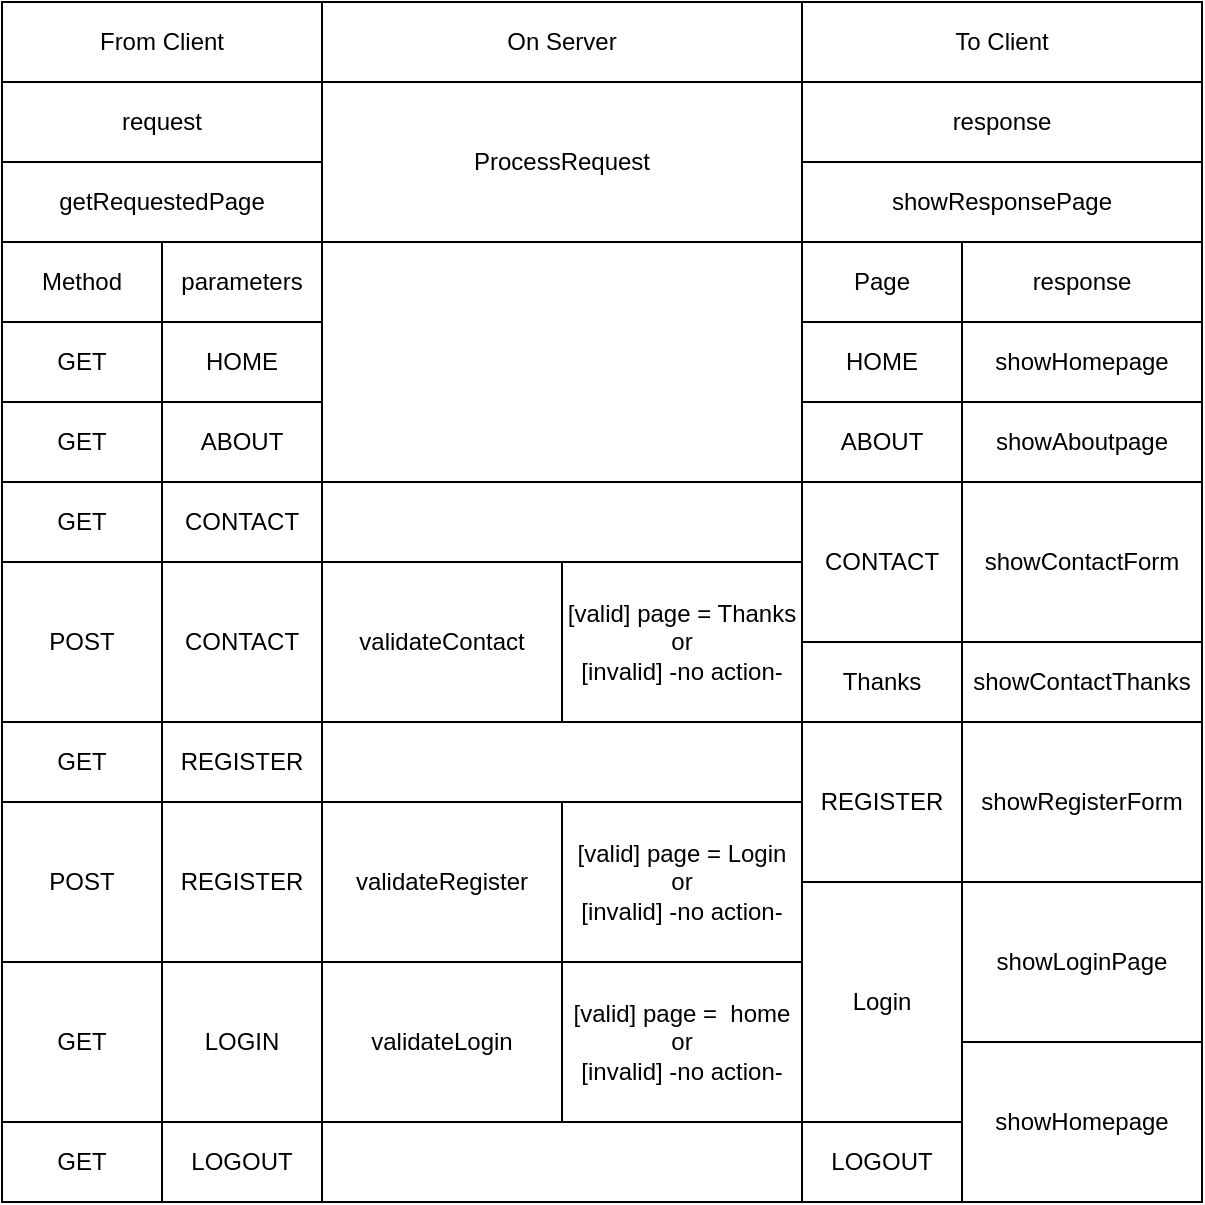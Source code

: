 <mxfile>
    <diagram id="V3dxcT62WODvvp0AhCno" name="Page-1">
        <mxGraphModel dx="832" dy="599" grid="1" gridSize="10" guides="1" tooltips="1" connect="1" arrows="1" fold="1" page="1" pageScale="1" pageWidth="850" pageHeight="1100" math="0" shadow="0">
            <root>
                <mxCell id="0"/>
                <mxCell id="1" parent="0"/>
                <mxCell id="2" value="From Client" style="rounded=0;whiteSpace=wrap;html=1;" vertex="1" parent="1">
                    <mxGeometry x="120" y="80" width="160" height="40" as="geometry"/>
                </mxCell>
                <mxCell id="4" value="On Server" style="rounded=0;whiteSpace=wrap;html=1;" vertex="1" parent="1">
                    <mxGeometry x="280" y="80" width="240" height="40" as="geometry"/>
                </mxCell>
                <mxCell id="5" value="To Client" style="rounded=0;whiteSpace=wrap;html=1;" vertex="1" parent="1">
                    <mxGeometry x="520" y="80" width="200" height="40" as="geometry"/>
                </mxCell>
                <mxCell id="6" value="request" style="rounded=0;whiteSpace=wrap;html=1;" vertex="1" parent="1">
                    <mxGeometry x="120" y="120" width="160" height="40" as="geometry"/>
                </mxCell>
                <mxCell id="7" value="getRequestedPage" style="rounded=0;whiteSpace=wrap;html=1;" vertex="1" parent="1">
                    <mxGeometry x="120" y="160" width="160" height="40" as="geometry"/>
                </mxCell>
                <mxCell id="8" value="Method" style="rounded=0;whiteSpace=wrap;html=1;" vertex="1" parent="1">
                    <mxGeometry x="120" y="200" width="80" height="40" as="geometry"/>
                </mxCell>
                <mxCell id="9" value="parameters" style="rounded=0;whiteSpace=wrap;html=1;" vertex="1" parent="1">
                    <mxGeometry x="200" y="200" width="80" height="40" as="geometry"/>
                </mxCell>
                <mxCell id="10" value="GET" style="rounded=0;whiteSpace=wrap;html=1;" vertex="1" parent="1">
                    <mxGeometry x="120" y="240" width="80" height="40" as="geometry"/>
                </mxCell>
                <mxCell id="11" value="GET" style="rounded=0;whiteSpace=wrap;html=1;" vertex="1" parent="1">
                    <mxGeometry x="120" y="280" width="80" height="40" as="geometry"/>
                </mxCell>
                <mxCell id="12" value="GET" style="rounded=0;whiteSpace=wrap;html=1;" vertex="1" parent="1">
                    <mxGeometry x="120" y="320" width="80" height="40" as="geometry"/>
                </mxCell>
                <mxCell id="13" value="POST" style="rounded=0;whiteSpace=wrap;html=1;" vertex="1" parent="1">
                    <mxGeometry x="120" y="360" width="80" height="80" as="geometry"/>
                </mxCell>
                <mxCell id="14" value="POST" style="rounded=0;whiteSpace=wrap;html=1;" vertex="1" parent="1">
                    <mxGeometry x="120" y="480" width="80" height="80" as="geometry"/>
                </mxCell>
                <mxCell id="15" value="GET" style="rounded=0;whiteSpace=wrap;html=1;" vertex="1" parent="1">
                    <mxGeometry x="120" y="440" width="80" height="40" as="geometry"/>
                </mxCell>
                <mxCell id="16" value="GET" style="rounded=0;whiteSpace=wrap;html=1;" vertex="1" parent="1">
                    <mxGeometry x="120" y="560" width="80" height="80" as="geometry"/>
                </mxCell>
                <mxCell id="17" value="GET" style="rounded=0;whiteSpace=wrap;html=1;" vertex="1" parent="1">
                    <mxGeometry x="120" y="640" width="80" height="40" as="geometry"/>
                </mxCell>
                <mxCell id="18" value="HOME" style="rounded=0;whiteSpace=wrap;html=1;" vertex="1" parent="1">
                    <mxGeometry x="200" y="240" width="80" height="40" as="geometry"/>
                </mxCell>
                <mxCell id="19" value="ABOUT" style="rounded=0;whiteSpace=wrap;html=1;" vertex="1" parent="1">
                    <mxGeometry x="200" y="280" width="80" height="40" as="geometry"/>
                </mxCell>
                <mxCell id="20" value="CONTACT" style="rounded=0;whiteSpace=wrap;html=1;" vertex="1" parent="1">
                    <mxGeometry x="200" y="320" width="80" height="40" as="geometry"/>
                </mxCell>
                <mxCell id="21" value="CONTACT" style="rounded=0;whiteSpace=wrap;html=1;" vertex="1" parent="1">
                    <mxGeometry x="200" y="360" width="80" height="80" as="geometry"/>
                </mxCell>
                <mxCell id="22" value="REGISTER" style="rounded=0;whiteSpace=wrap;html=1;" vertex="1" parent="1">
                    <mxGeometry x="200" y="440" width="80" height="40" as="geometry"/>
                </mxCell>
                <mxCell id="23" value="REGISTER" style="rounded=0;whiteSpace=wrap;html=1;" vertex="1" parent="1">
                    <mxGeometry x="200" y="480" width="80" height="80" as="geometry"/>
                </mxCell>
                <mxCell id="24" value="LOGIN" style="rounded=0;whiteSpace=wrap;html=1;" vertex="1" parent="1">
                    <mxGeometry x="200" y="560" width="80" height="80" as="geometry"/>
                </mxCell>
                <mxCell id="25" value="LOGOUT" style="rounded=0;whiteSpace=wrap;html=1;" vertex="1" parent="1">
                    <mxGeometry x="200" y="640" width="80" height="40" as="geometry"/>
                </mxCell>
                <mxCell id="26" value="response" style="rounded=0;whiteSpace=wrap;html=1;" vertex="1" parent="1">
                    <mxGeometry x="520" y="120" width="200" height="40" as="geometry"/>
                </mxCell>
                <mxCell id="27" value="showResponsePage" style="rounded=0;whiteSpace=wrap;html=1;" vertex="1" parent="1">
                    <mxGeometry x="520" y="160" width="200" height="40" as="geometry"/>
                </mxCell>
                <mxCell id="28" value="ProcessRequest" style="rounded=0;whiteSpace=wrap;html=1;" vertex="1" parent="1">
                    <mxGeometry x="280" y="120" width="240" height="80" as="geometry"/>
                </mxCell>
                <mxCell id="31" value="" style="rounded=0;whiteSpace=wrap;html=1;" vertex="1" parent="1">
                    <mxGeometry x="280" y="200" width="240" height="120" as="geometry"/>
                </mxCell>
                <mxCell id="32" value="Page" style="rounded=0;whiteSpace=wrap;html=1;" vertex="1" parent="1">
                    <mxGeometry x="520" y="200" width="80" height="40" as="geometry"/>
                </mxCell>
                <mxCell id="33" value="response" style="rounded=0;whiteSpace=wrap;html=1;" vertex="1" parent="1">
                    <mxGeometry x="600" y="200" width="120" height="40" as="geometry"/>
                </mxCell>
                <mxCell id="34" value="CONTACT" style="rounded=0;whiteSpace=wrap;html=1;" vertex="1" parent="1">
                    <mxGeometry x="520" y="320" width="80" height="80" as="geometry"/>
                </mxCell>
                <mxCell id="35" value="HOME" style="rounded=0;whiteSpace=wrap;html=1;" vertex="1" parent="1">
                    <mxGeometry x="520" y="240" width="80" height="40" as="geometry"/>
                </mxCell>
                <mxCell id="37" value="showHomepage" style="rounded=0;whiteSpace=wrap;html=1;" vertex="1" parent="1">
                    <mxGeometry x="600" y="240" width="120" height="40" as="geometry"/>
                </mxCell>
                <mxCell id="38" value="showAboutpage" style="rounded=0;whiteSpace=wrap;html=1;" vertex="1" parent="1">
                    <mxGeometry x="600" y="280" width="120" height="40" as="geometry"/>
                </mxCell>
                <mxCell id="39" value="ABOUT" style="rounded=0;whiteSpace=wrap;html=1;" vertex="1" parent="1">
                    <mxGeometry x="520" y="280" width="80" height="40" as="geometry"/>
                </mxCell>
                <mxCell id="40" value="showContactForm" style="rounded=0;whiteSpace=wrap;html=1;" vertex="1" parent="1">
                    <mxGeometry x="600" y="320" width="120" height="80" as="geometry"/>
                </mxCell>
                <mxCell id="41" value="Thanks" style="rounded=0;whiteSpace=wrap;html=1;" vertex="1" parent="1">
                    <mxGeometry x="520" y="400" width="80" height="40" as="geometry"/>
                </mxCell>
                <mxCell id="42" value="" style="rounded=0;whiteSpace=wrap;html=1;" vertex="1" parent="1">
                    <mxGeometry x="280" y="320" width="240" height="40" as="geometry"/>
                </mxCell>
                <mxCell id="43" value="validateContact" style="rounded=0;whiteSpace=wrap;html=1;" vertex="1" parent="1">
                    <mxGeometry x="280" y="360" width="120" height="80" as="geometry"/>
                </mxCell>
                <mxCell id="44" value="[valid] page = Thanks&lt;br&gt;or&lt;br&gt;[invalid] -no action-" style="rounded=0;whiteSpace=wrap;html=1;" vertex="1" parent="1">
                    <mxGeometry x="400" y="360" width="120" height="80" as="geometry"/>
                </mxCell>
                <mxCell id="45" value="showContactThanks" style="rounded=0;whiteSpace=wrap;html=1;" vertex="1" parent="1">
                    <mxGeometry x="600" y="400" width="120" height="40" as="geometry"/>
                </mxCell>
                <mxCell id="46" value="validateRegister" style="rounded=0;whiteSpace=wrap;html=1;" vertex="1" parent="1">
                    <mxGeometry x="280" y="480" width="120" height="80" as="geometry"/>
                </mxCell>
                <mxCell id="47" value="" style="rounded=0;whiteSpace=wrap;html=1;" vertex="1" parent="1">
                    <mxGeometry x="280" y="440" width="240" height="40" as="geometry"/>
                </mxCell>
                <mxCell id="49" value="[valid] page = Login&lt;br&gt;or&lt;br&gt;[invalid] -no action-" style="rounded=0;whiteSpace=wrap;html=1;" vertex="1" parent="1">
                    <mxGeometry x="400" y="480" width="120" height="80" as="geometry"/>
                </mxCell>
                <mxCell id="50" value="REGISTER" style="rounded=0;whiteSpace=wrap;html=1;" vertex="1" parent="1">
                    <mxGeometry x="520" y="440" width="80" height="80" as="geometry"/>
                </mxCell>
                <mxCell id="51" value="showRegisterForm" style="rounded=0;whiteSpace=wrap;html=1;" vertex="1" parent="1">
                    <mxGeometry x="600" y="440" width="120" height="80" as="geometry"/>
                </mxCell>
                <mxCell id="53" value="Login" style="rounded=0;whiteSpace=wrap;html=1;" vertex="1" parent="1">
                    <mxGeometry x="520" y="520" width="80" height="120" as="geometry"/>
                </mxCell>
                <mxCell id="54" value="showLoginPage" style="rounded=0;whiteSpace=wrap;html=1;" vertex="1" parent="1">
                    <mxGeometry x="600" y="520" width="120" height="80" as="geometry"/>
                </mxCell>
                <mxCell id="55" value="validateLogin" style="rounded=0;whiteSpace=wrap;html=1;" vertex="1" parent="1">
                    <mxGeometry x="280" y="560" width="120" height="80" as="geometry"/>
                </mxCell>
                <mxCell id="56" value="[valid] page =&amp;nbsp; home&lt;br&gt;or&lt;br&gt;[invalid] -no action-" style="rounded=0;whiteSpace=wrap;html=1;" vertex="1" parent="1">
                    <mxGeometry x="400" y="560" width="120" height="80" as="geometry"/>
                </mxCell>
                <mxCell id="58" value="showHomepage" style="rounded=0;whiteSpace=wrap;html=1;" vertex="1" parent="1">
                    <mxGeometry x="600" y="600" width="120" height="80" as="geometry"/>
                </mxCell>
                <mxCell id="59" value="" style="rounded=0;whiteSpace=wrap;html=1;" vertex="1" parent="1">
                    <mxGeometry x="280" y="640" width="240" height="40" as="geometry"/>
                </mxCell>
                <mxCell id="60" value="LOGOUT" style="rounded=0;whiteSpace=wrap;html=1;" vertex="1" parent="1">
                    <mxGeometry x="520" y="640" width="80" height="40" as="geometry"/>
                </mxCell>
            </root>
        </mxGraphModel>
    </diagram>
</mxfile>